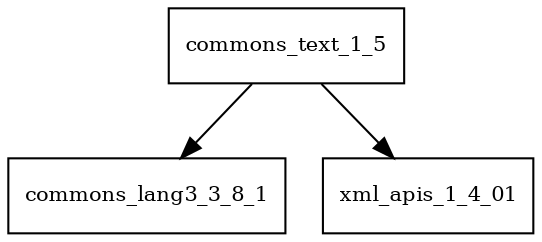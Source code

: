 digraph commons_text_1_5_dependencies {
  node [shape = box, fontsize=10.0];
  commons_text_1_5 -> commons_lang3_3_8_1;
  commons_text_1_5 -> xml_apis_1_4_01;
}
